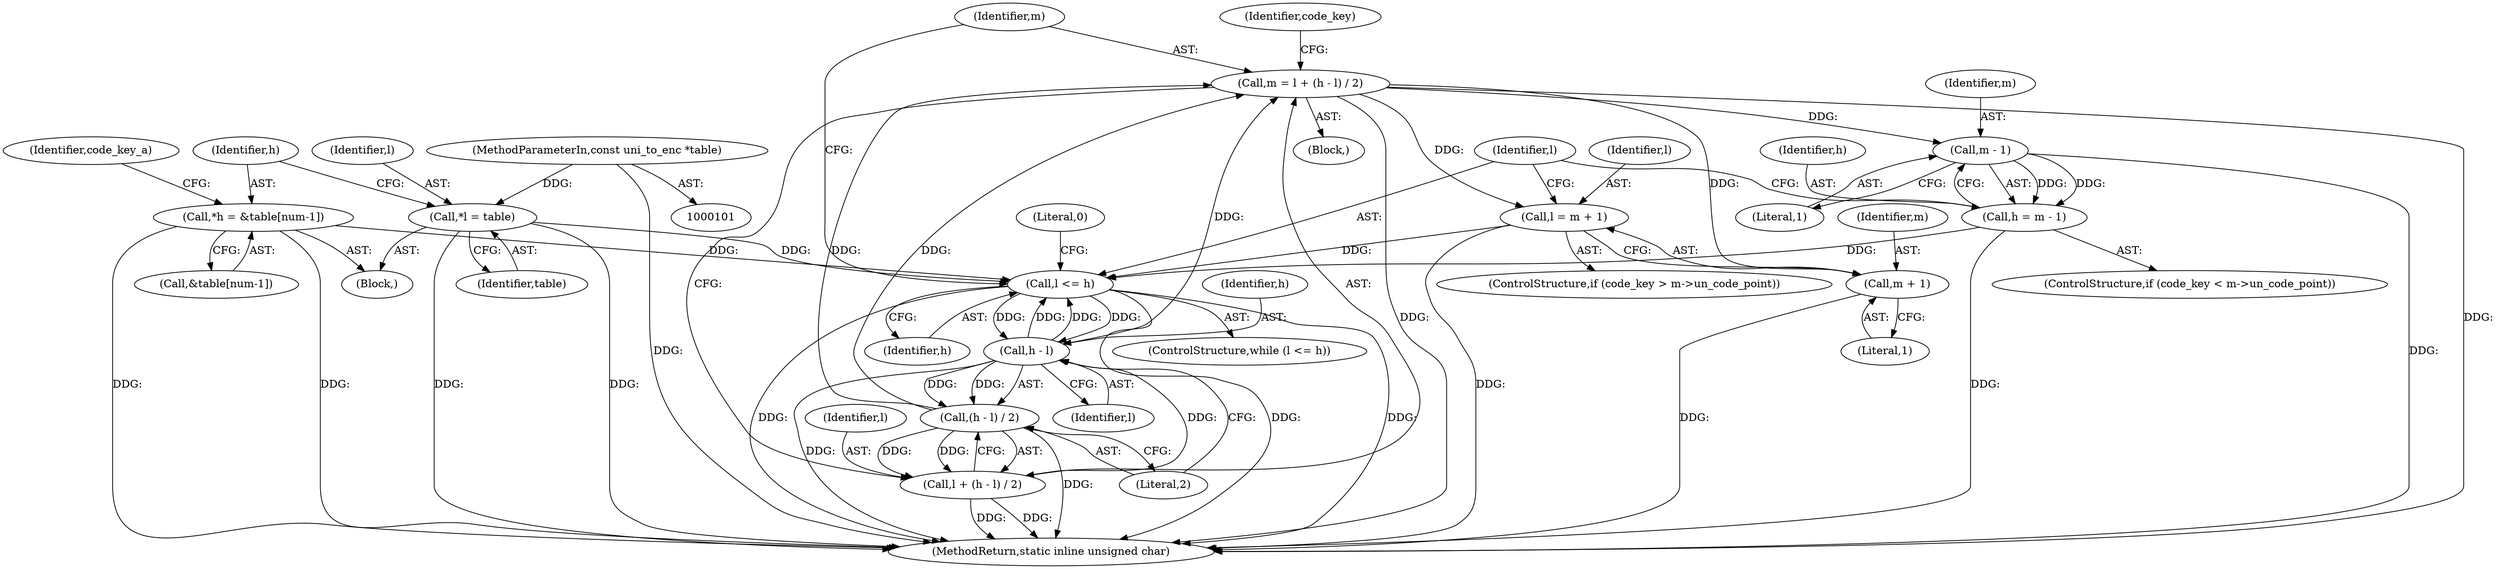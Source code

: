 digraph "0_php-src_0da8b8b801f9276359262f1ef8274c7812d3dfda?w=1_11@integer" {
"1000137" [label="(Call,m = l + (h - l) / 2)"];
"1000142" [label="(Call,h - l)"];
"1000133" [label="(Call,l <= h)"];
"1000107" [label="(Call,*l = table)"];
"1000102" [label="(MethodParameterIn,const uni_to_enc *table)"];
"1000164" [label="(Call,l = m + 1)"];
"1000137" [label="(Call,m = l + (h - l) / 2)"];
"1000141" [label="(Call,(h - l) / 2)"];
"1000152" [label="(Call,h = m - 1)"];
"1000154" [label="(Call,m - 1)"];
"1000111" [label="(Call,*h = &table[num-1])"];
"1000166" [label="(Call,m + 1)"];
"1000139" [label="(Call,l + (h - l) / 2)"];
"1000108" [label="(Identifier,l)"];
"1000142" [label="(Call,h - l)"];
"1000109" [label="(Identifier,table)"];
"1000111" [label="(Call,*h = &table[num-1])"];
"1000138" [label="(Identifier,m)"];
"1000102" [label="(MethodParameterIn,const uni_to_enc *table)"];
"1000145" [label="(Literal,2)"];
"1000136" [label="(Block,)"];
"1000167" [label="(Identifier,m)"];
"1000144" [label="(Identifier,l)"];
"1000166" [label="(Call,m + 1)"];
"1000133" [label="(Call,l <= h)"];
"1000113" [label="(Call,&table[num-1])"];
"1000141" [label="(Call,(h - l) / 2)"];
"1000135" [label="(Identifier,h)"];
"1000123" [label="(Identifier,code_key_a)"];
"1000137" [label="(Call,m = l + (h - l) / 2)"];
"1000176" [label="(MethodReturn,static inline unsigned char)"];
"1000156" [label="(Literal,1)"];
"1000152" [label="(Call,h = m - 1)"];
"1000168" [label="(Literal,1)"];
"1000112" [label="(Identifier,h)"];
"1000165" [label="(Identifier,l)"];
"1000175" [label="(Literal,0)"];
"1000158" [label="(ControlStructure,if (code_key > m->un_code_point))"];
"1000107" [label="(Call,*l = table)"];
"1000134" [label="(Identifier,l)"];
"1000148" [label="(Identifier,code_key)"];
"1000139" [label="(Call,l + (h - l) / 2)"];
"1000155" [label="(Identifier,m)"];
"1000154" [label="(Call,m - 1)"];
"1000164" [label="(Call,l = m + 1)"];
"1000143" [label="(Identifier,h)"];
"1000146" [label="(ControlStructure,if (code_key < m->un_code_point))"];
"1000132" [label="(ControlStructure,while (l <= h))"];
"1000153" [label="(Identifier,h)"];
"1000105" [label="(Block,)"];
"1000140" [label="(Identifier,l)"];
"1000137" -> "1000136"  [label="AST: "];
"1000137" -> "1000139"  [label="CFG: "];
"1000138" -> "1000137"  [label="AST: "];
"1000139" -> "1000137"  [label="AST: "];
"1000148" -> "1000137"  [label="CFG: "];
"1000137" -> "1000176"  [label="DDG: "];
"1000137" -> "1000176"  [label="DDG: "];
"1000142" -> "1000137"  [label="DDG: "];
"1000141" -> "1000137"  [label="DDG: "];
"1000141" -> "1000137"  [label="DDG: "];
"1000137" -> "1000154"  [label="DDG: "];
"1000137" -> "1000164"  [label="DDG: "];
"1000137" -> "1000166"  [label="DDG: "];
"1000142" -> "1000141"  [label="AST: "];
"1000142" -> "1000144"  [label="CFG: "];
"1000143" -> "1000142"  [label="AST: "];
"1000144" -> "1000142"  [label="AST: "];
"1000145" -> "1000142"  [label="CFG: "];
"1000142" -> "1000176"  [label="DDG: "];
"1000142" -> "1000133"  [label="DDG: "];
"1000142" -> "1000133"  [label="DDG: "];
"1000142" -> "1000139"  [label="DDG: "];
"1000142" -> "1000141"  [label="DDG: "];
"1000142" -> "1000141"  [label="DDG: "];
"1000133" -> "1000142"  [label="DDG: "];
"1000133" -> "1000142"  [label="DDG: "];
"1000133" -> "1000132"  [label="AST: "];
"1000133" -> "1000135"  [label="CFG: "];
"1000134" -> "1000133"  [label="AST: "];
"1000135" -> "1000133"  [label="AST: "];
"1000138" -> "1000133"  [label="CFG: "];
"1000175" -> "1000133"  [label="CFG: "];
"1000133" -> "1000176"  [label="DDG: "];
"1000133" -> "1000176"  [label="DDG: "];
"1000133" -> "1000176"  [label="DDG: "];
"1000107" -> "1000133"  [label="DDG: "];
"1000164" -> "1000133"  [label="DDG: "];
"1000152" -> "1000133"  [label="DDG: "];
"1000111" -> "1000133"  [label="DDG: "];
"1000107" -> "1000105"  [label="AST: "];
"1000107" -> "1000109"  [label="CFG: "];
"1000108" -> "1000107"  [label="AST: "];
"1000109" -> "1000107"  [label="AST: "];
"1000112" -> "1000107"  [label="CFG: "];
"1000107" -> "1000176"  [label="DDG: "];
"1000107" -> "1000176"  [label="DDG: "];
"1000102" -> "1000107"  [label="DDG: "];
"1000102" -> "1000101"  [label="AST: "];
"1000102" -> "1000176"  [label="DDG: "];
"1000164" -> "1000158"  [label="AST: "];
"1000164" -> "1000166"  [label="CFG: "];
"1000165" -> "1000164"  [label="AST: "];
"1000166" -> "1000164"  [label="AST: "];
"1000134" -> "1000164"  [label="CFG: "];
"1000164" -> "1000176"  [label="DDG: "];
"1000141" -> "1000139"  [label="AST: "];
"1000141" -> "1000145"  [label="CFG: "];
"1000145" -> "1000141"  [label="AST: "];
"1000139" -> "1000141"  [label="CFG: "];
"1000141" -> "1000176"  [label="DDG: "];
"1000141" -> "1000139"  [label="DDG: "];
"1000141" -> "1000139"  [label="DDG: "];
"1000152" -> "1000146"  [label="AST: "];
"1000152" -> "1000154"  [label="CFG: "];
"1000153" -> "1000152"  [label="AST: "];
"1000154" -> "1000152"  [label="AST: "];
"1000134" -> "1000152"  [label="CFG: "];
"1000152" -> "1000176"  [label="DDG: "];
"1000154" -> "1000152"  [label="DDG: "];
"1000154" -> "1000152"  [label="DDG: "];
"1000154" -> "1000156"  [label="CFG: "];
"1000155" -> "1000154"  [label="AST: "];
"1000156" -> "1000154"  [label="AST: "];
"1000154" -> "1000176"  [label="DDG: "];
"1000111" -> "1000105"  [label="AST: "];
"1000111" -> "1000113"  [label="CFG: "];
"1000112" -> "1000111"  [label="AST: "];
"1000113" -> "1000111"  [label="AST: "];
"1000123" -> "1000111"  [label="CFG: "];
"1000111" -> "1000176"  [label="DDG: "];
"1000111" -> "1000176"  [label="DDG: "];
"1000166" -> "1000168"  [label="CFG: "];
"1000167" -> "1000166"  [label="AST: "];
"1000168" -> "1000166"  [label="AST: "];
"1000166" -> "1000176"  [label="DDG: "];
"1000140" -> "1000139"  [label="AST: "];
"1000139" -> "1000176"  [label="DDG: "];
"1000139" -> "1000176"  [label="DDG: "];
}

